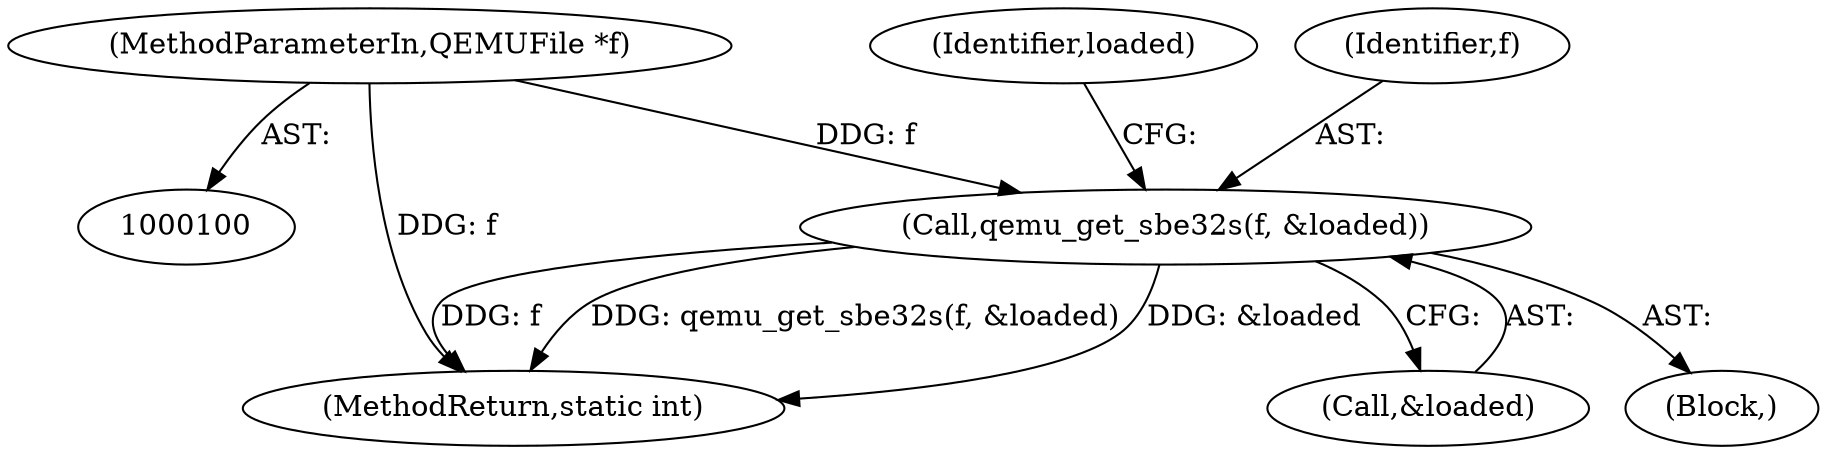 digraph "0_qemu_d2ef4b61fe6d33d2a5dcf100a9b9440de341ad62@pointer" {
"1000107" [label="(Call,qemu_get_sbe32s(f, &loaded))"];
"1000101" [label="(MethodParameterIn,QEMUFile *f)"];
"1000107" [label="(Call,qemu_get_sbe32s(f, &loaded))"];
"1000101" [label="(MethodParameterIn,QEMUFile *f)"];
"1000114" [label="(Identifier,loaded)"];
"1000104" [label="(Block,)"];
"1000127" [label="(MethodReturn,static int)"];
"1000109" [label="(Call,&loaded)"];
"1000108" [label="(Identifier,f)"];
"1000107" -> "1000104"  [label="AST: "];
"1000107" -> "1000109"  [label="CFG: "];
"1000108" -> "1000107"  [label="AST: "];
"1000109" -> "1000107"  [label="AST: "];
"1000114" -> "1000107"  [label="CFG: "];
"1000107" -> "1000127"  [label="DDG: f"];
"1000107" -> "1000127"  [label="DDG: qemu_get_sbe32s(f, &loaded)"];
"1000107" -> "1000127"  [label="DDG: &loaded"];
"1000101" -> "1000107"  [label="DDG: f"];
"1000101" -> "1000100"  [label="AST: "];
"1000101" -> "1000127"  [label="DDG: f"];
}
